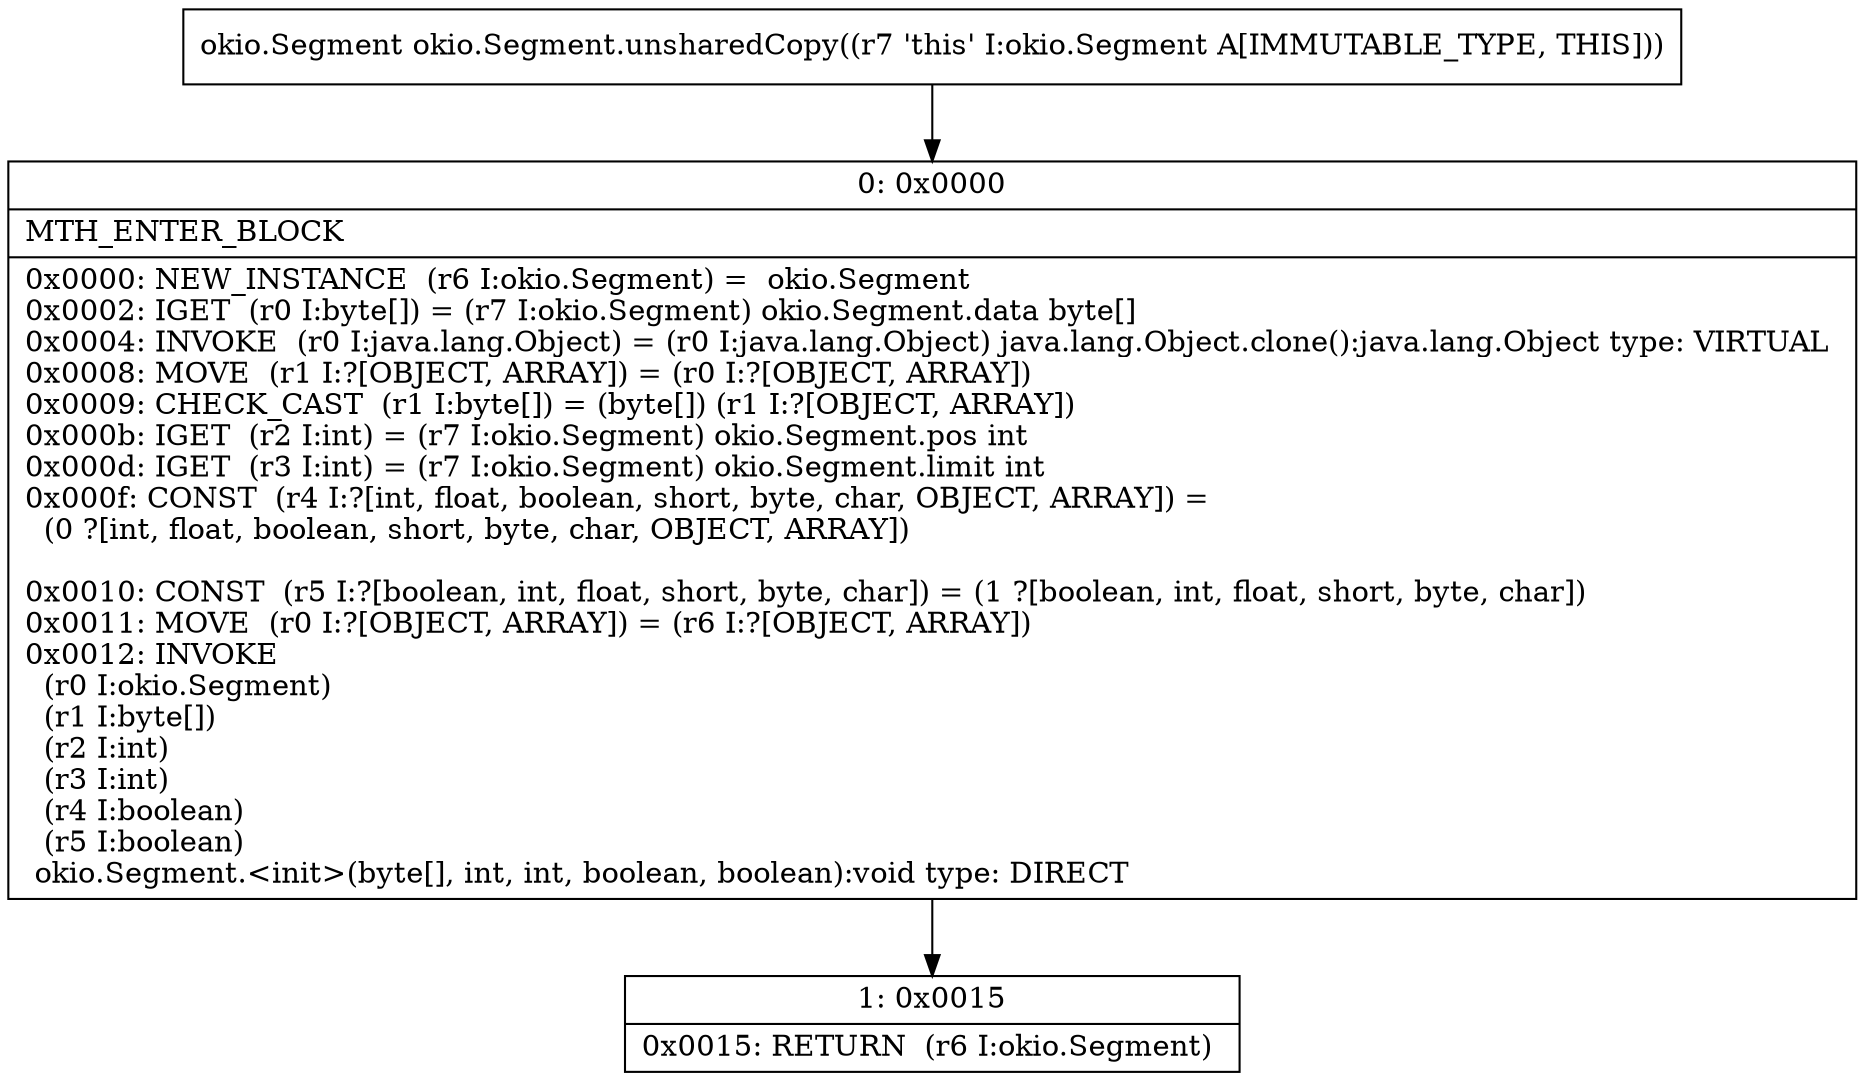 digraph "CFG forokio.Segment.unsharedCopy()Lokio\/Segment;" {
Node_0 [shape=record,label="{0\:\ 0x0000|MTH_ENTER_BLOCK\l|0x0000: NEW_INSTANCE  (r6 I:okio.Segment) =  okio.Segment \l0x0002: IGET  (r0 I:byte[]) = (r7 I:okio.Segment) okio.Segment.data byte[] \l0x0004: INVOKE  (r0 I:java.lang.Object) = (r0 I:java.lang.Object) java.lang.Object.clone():java.lang.Object type: VIRTUAL \l0x0008: MOVE  (r1 I:?[OBJECT, ARRAY]) = (r0 I:?[OBJECT, ARRAY]) \l0x0009: CHECK_CAST  (r1 I:byte[]) = (byte[]) (r1 I:?[OBJECT, ARRAY]) \l0x000b: IGET  (r2 I:int) = (r7 I:okio.Segment) okio.Segment.pos int \l0x000d: IGET  (r3 I:int) = (r7 I:okio.Segment) okio.Segment.limit int \l0x000f: CONST  (r4 I:?[int, float, boolean, short, byte, char, OBJECT, ARRAY]) = \l  (0 ?[int, float, boolean, short, byte, char, OBJECT, ARRAY])\l \l0x0010: CONST  (r5 I:?[boolean, int, float, short, byte, char]) = (1 ?[boolean, int, float, short, byte, char]) \l0x0011: MOVE  (r0 I:?[OBJECT, ARRAY]) = (r6 I:?[OBJECT, ARRAY]) \l0x0012: INVOKE  \l  (r0 I:okio.Segment)\l  (r1 I:byte[])\l  (r2 I:int)\l  (r3 I:int)\l  (r4 I:boolean)\l  (r5 I:boolean)\l okio.Segment.\<init\>(byte[], int, int, boolean, boolean):void type: DIRECT \l}"];
Node_1 [shape=record,label="{1\:\ 0x0015|0x0015: RETURN  (r6 I:okio.Segment) \l}"];
MethodNode[shape=record,label="{okio.Segment okio.Segment.unsharedCopy((r7 'this' I:okio.Segment A[IMMUTABLE_TYPE, THIS])) }"];
MethodNode -> Node_0;
Node_0 -> Node_1;
}

